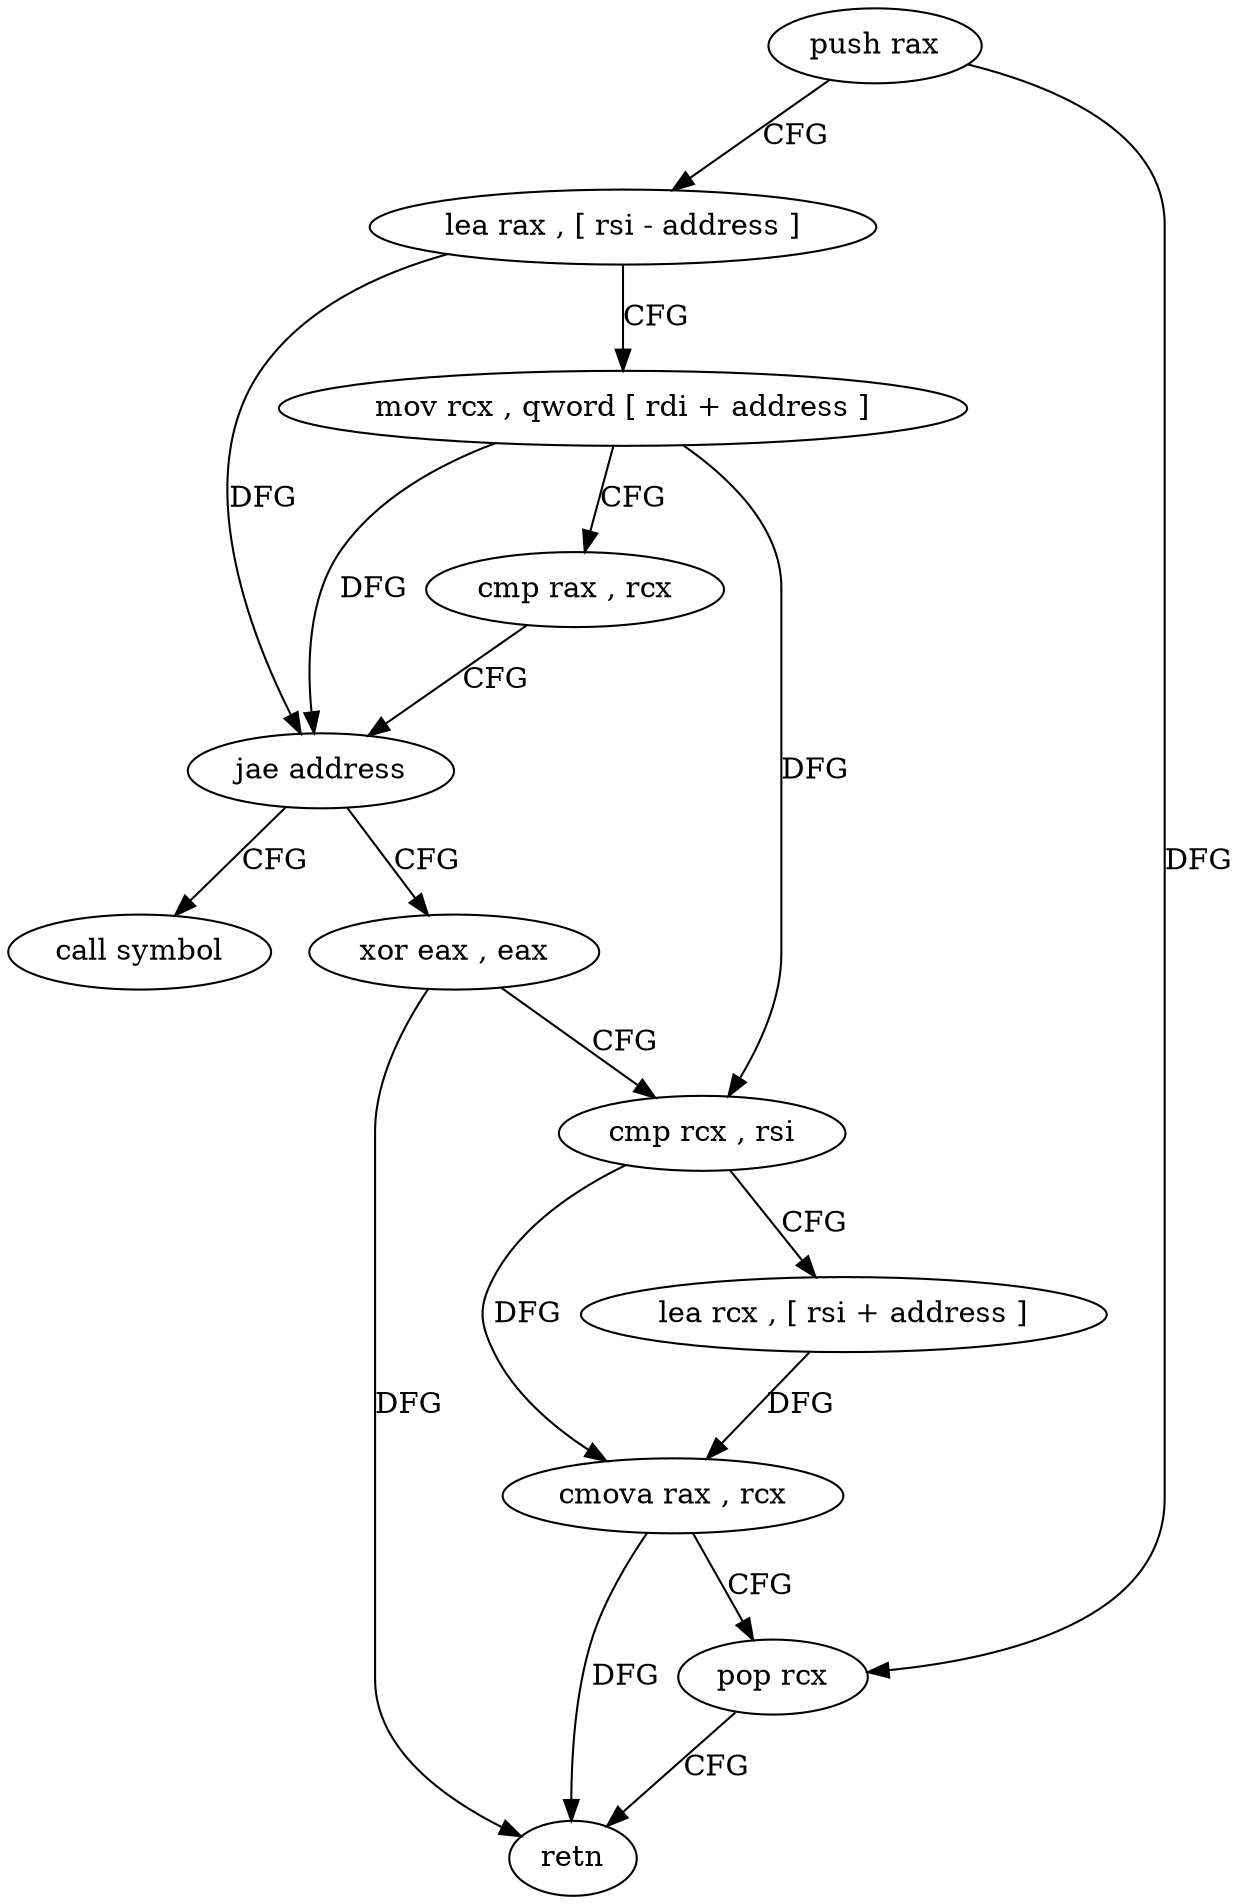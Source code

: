 digraph "func" {
"148720" [label = "push rax" ]
"148721" [label = "lea rax , [ rsi - address ]" ]
"148725" [label = "mov rcx , qword [ rdi + address ]" ]
"148729" [label = "cmp rax , rcx" ]
"148732" [label = "jae address" ]
"148749" [label = "call symbol" ]
"148734" [label = "xor eax , eax" ]
"148736" [label = "cmp rcx , rsi" ]
"148739" [label = "lea rcx , [ rsi + address ]" ]
"148743" [label = "cmova rax , rcx" ]
"148747" [label = "pop rcx" ]
"148748" [label = "retn" ]
"148720" -> "148721" [ label = "CFG" ]
"148720" -> "148747" [ label = "DFG" ]
"148721" -> "148725" [ label = "CFG" ]
"148721" -> "148732" [ label = "DFG" ]
"148725" -> "148729" [ label = "CFG" ]
"148725" -> "148732" [ label = "DFG" ]
"148725" -> "148736" [ label = "DFG" ]
"148729" -> "148732" [ label = "CFG" ]
"148732" -> "148749" [ label = "CFG" ]
"148732" -> "148734" [ label = "CFG" ]
"148734" -> "148736" [ label = "CFG" ]
"148734" -> "148748" [ label = "DFG" ]
"148736" -> "148739" [ label = "CFG" ]
"148736" -> "148743" [ label = "DFG" ]
"148739" -> "148743" [ label = "DFG" ]
"148743" -> "148747" [ label = "CFG" ]
"148743" -> "148748" [ label = "DFG" ]
"148747" -> "148748" [ label = "CFG" ]
}
